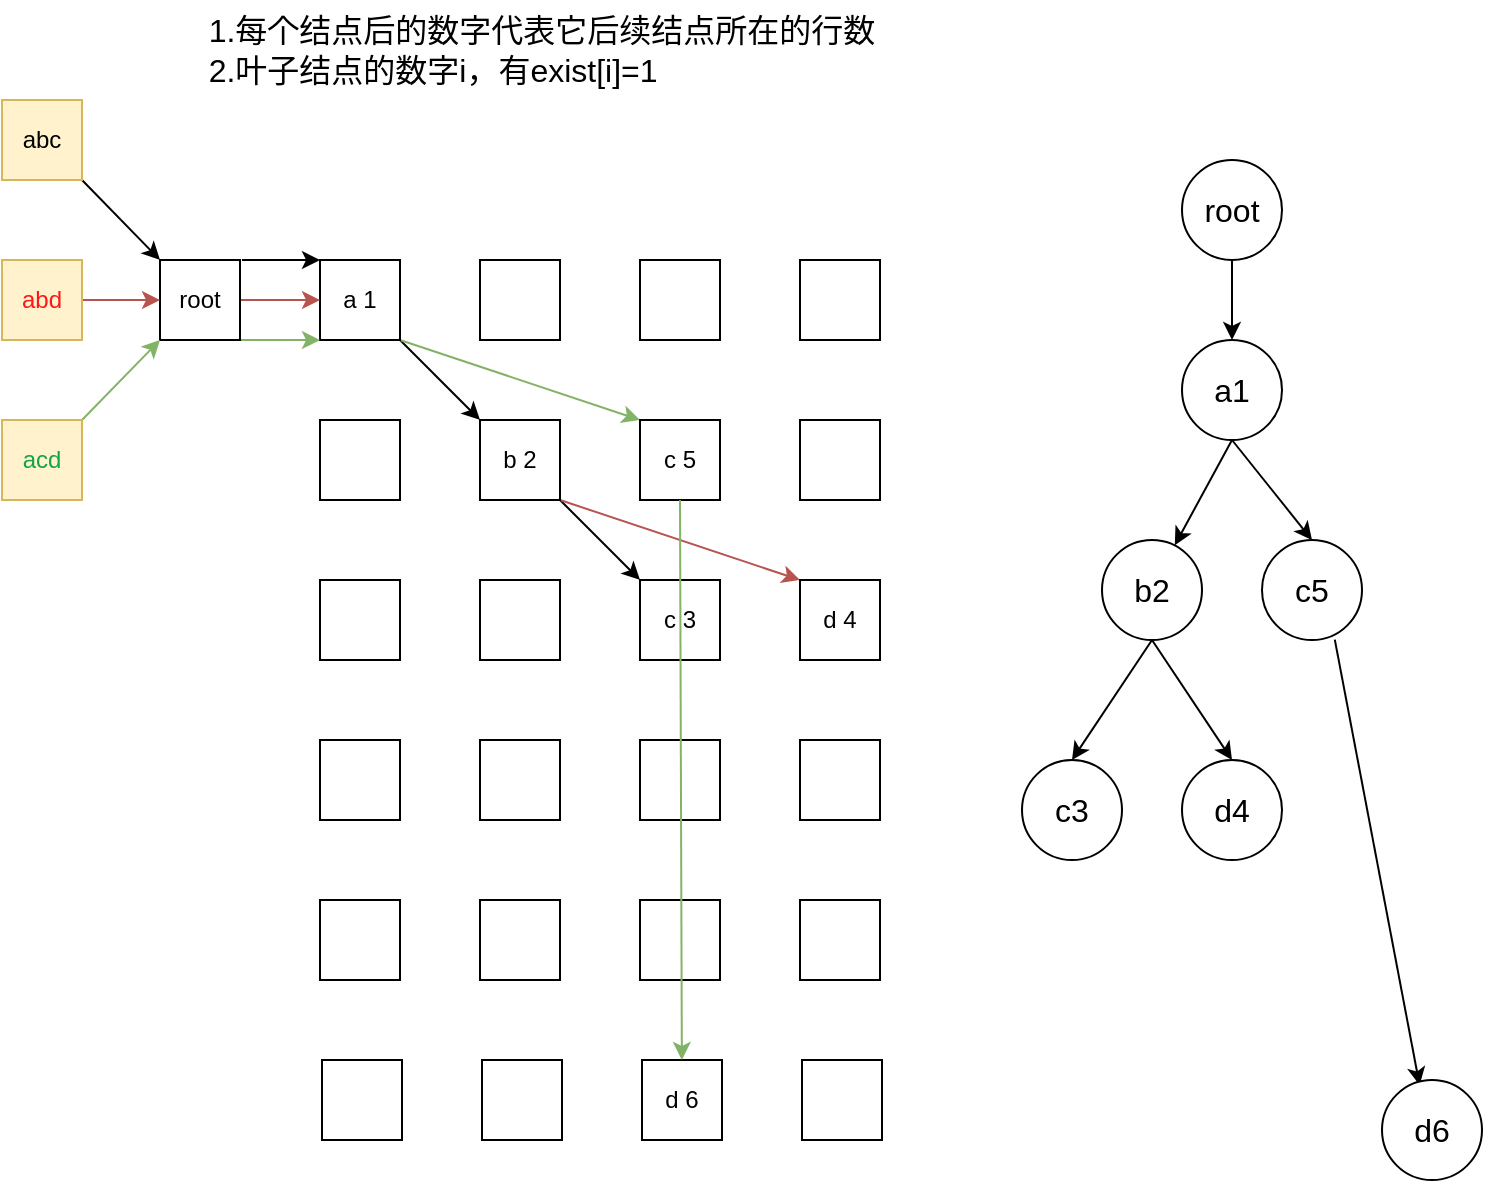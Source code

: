 <mxfile version="21.6.2" type="github">
  <diagram name="第 1 页" id="vjv6d5uPYaNtz-wtYlR8">
    <mxGraphModel dx="996" dy="573" grid="1" gridSize="10" guides="1" tooltips="1" connect="1" arrows="1" fold="1" page="1" pageScale="1" pageWidth="827" pageHeight="1169" math="0" shadow="0">
      <root>
        <mxCell id="0" />
        <mxCell id="_HkqFscheXMKEMCL1cBM-6" value="trie" style="" parent="0" />
        <mxCell id="_HkqFscheXMKEMCL1cBM-22" style="edgeStyle=orthogonalEdgeStyle;rounded=0;orthogonalLoop=1;jettySize=auto;html=1;exitX=0.5;exitY=1;exitDx=0;exitDy=0;entryX=0;entryY=0.5;entryDx=0;entryDy=0;" edge="1" parent="_HkqFscheXMKEMCL1cBM-6" source="_HkqFscheXMKEMCL1cBM-7" target="_HkqFscheXMKEMCL1cBM-8">
          <mxGeometry relative="1" as="geometry" />
        </mxCell>
        <mxCell id="_HkqFscheXMKEMCL1cBM-7" value="root" style="ellipse;whiteSpace=wrap;html=1;fontSize=16;" vertex="1" parent="_HkqFscheXMKEMCL1cBM-6">
          <mxGeometry x="630" y="110" width="50" height="50" as="geometry" />
        </mxCell>
        <mxCell id="_HkqFscheXMKEMCL1cBM-23" style="rounded=0;orthogonalLoop=1;jettySize=auto;html=1;exitX=1;exitY=0.5;exitDx=0;exitDy=0;entryX=0.728;entryY=0.052;entryDx=0;entryDy=0;entryPerimeter=0;" edge="1" parent="_HkqFscheXMKEMCL1cBM-6" source="_HkqFscheXMKEMCL1cBM-8" target="_HkqFscheXMKEMCL1cBM-10">
          <mxGeometry relative="1" as="geometry" />
        </mxCell>
        <mxCell id="_HkqFscheXMKEMCL1cBM-24" style="rounded=0;orthogonalLoop=1;jettySize=auto;html=1;exitX=1;exitY=0.5;exitDx=0;exitDy=0;entryX=0.5;entryY=0;entryDx=0;entryDy=0;" edge="1" parent="_HkqFscheXMKEMCL1cBM-6" source="_HkqFscheXMKEMCL1cBM-8" target="_HkqFscheXMKEMCL1cBM-9">
          <mxGeometry relative="1" as="geometry" />
        </mxCell>
        <mxCell id="_HkqFscheXMKEMCL1cBM-8" value="a1" style="ellipse;whiteSpace=wrap;html=1;fontSize=16;direction=south;" vertex="1" parent="_HkqFscheXMKEMCL1cBM-6">
          <mxGeometry x="630" y="200" width="50" height="50" as="geometry" />
        </mxCell>
        <mxCell id="_HkqFscheXMKEMCL1cBM-27" style="rounded=0;orthogonalLoop=1;jettySize=auto;html=1;exitX=0.728;exitY=0.996;exitDx=0;exitDy=0;exitPerimeter=0;entryX=0.376;entryY=0.052;entryDx=0;entryDy=0;entryPerimeter=0;" edge="1" parent="_HkqFscheXMKEMCL1cBM-6" source="_HkqFscheXMKEMCL1cBM-9" target="_HkqFscheXMKEMCL1cBM-21">
          <mxGeometry relative="1" as="geometry" />
        </mxCell>
        <mxCell id="_HkqFscheXMKEMCL1cBM-9" value="c5" style="ellipse;whiteSpace=wrap;html=1;fontSize=16;" vertex="1" parent="_HkqFscheXMKEMCL1cBM-6">
          <mxGeometry x="670" y="300" width="50" height="50" as="geometry" />
        </mxCell>
        <mxCell id="_HkqFscheXMKEMCL1cBM-25" style="rounded=0;orthogonalLoop=1;jettySize=auto;html=1;exitX=0.5;exitY=1;exitDx=0;exitDy=0;entryX=0.5;entryY=0;entryDx=0;entryDy=0;" edge="1" parent="_HkqFscheXMKEMCL1cBM-6" source="_HkqFscheXMKEMCL1cBM-10" target="_HkqFscheXMKEMCL1cBM-19">
          <mxGeometry relative="1" as="geometry" />
        </mxCell>
        <mxCell id="_HkqFscheXMKEMCL1cBM-26" style="rounded=0;orthogonalLoop=1;jettySize=auto;html=1;exitX=0.5;exitY=1;exitDx=0;exitDy=0;entryX=0.5;entryY=0;entryDx=0;entryDy=0;" edge="1" parent="_HkqFscheXMKEMCL1cBM-6" source="_HkqFscheXMKEMCL1cBM-10" target="_HkqFscheXMKEMCL1cBM-20">
          <mxGeometry relative="1" as="geometry" />
        </mxCell>
        <mxCell id="_HkqFscheXMKEMCL1cBM-10" value="b2" style="ellipse;whiteSpace=wrap;html=1;fontSize=16;" vertex="1" parent="_HkqFscheXMKEMCL1cBM-6">
          <mxGeometry x="590" y="300" width="50" height="50" as="geometry" />
        </mxCell>
        <mxCell id="_HkqFscheXMKEMCL1cBM-19" value="c3" style="ellipse;whiteSpace=wrap;html=1;fontSize=16;" vertex="1" parent="_HkqFscheXMKEMCL1cBM-6">
          <mxGeometry x="550" y="410" width="50" height="50" as="geometry" />
        </mxCell>
        <mxCell id="_HkqFscheXMKEMCL1cBM-20" value="d4" style="ellipse;whiteSpace=wrap;html=1;fontSize=16;" vertex="1" parent="_HkqFscheXMKEMCL1cBM-6">
          <mxGeometry x="630" y="410" width="50" height="50" as="geometry" />
        </mxCell>
        <mxCell id="_HkqFscheXMKEMCL1cBM-21" value="d6" style="ellipse;whiteSpace=wrap;html=1;fontSize=16;" vertex="1" parent="_HkqFscheXMKEMCL1cBM-6">
          <mxGeometry x="730" y="570" width="50" height="50" as="geometry" />
        </mxCell>
        <mxCell id="1" style="" parent="0" />
        <mxCell id="mSLUovQe3_9nCNvYuGnm-36" style="rounded=0;orthogonalLoop=1;jettySize=auto;html=1;exitX=1;exitY=1;exitDx=0;exitDy=0;entryX=0;entryY=0;entryDx=0;entryDy=0;" edge="1" parent="1" source="mSLUovQe3_9nCNvYuGnm-1" target="mSLUovQe3_9nCNvYuGnm-7">
          <mxGeometry relative="1" as="geometry" />
        </mxCell>
        <mxCell id="_HkqFscheXMKEMCL1cBM-17" style="rounded=0;orthogonalLoop=1;jettySize=auto;html=1;exitX=1;exitY=1;exitDx=0;exitDy=0;entryX=0;entryY=0;entryDx=0;entryDy=0;fillColor=#d5e8d4;strokeColor=#82b366;" edge="1" parent="1" source="mSLUovQe3_9nCNvYuGnm-1" target="mSLUovQe3_9nCNvYuGnm-8">
          <mxGeometry relative="1" as="geometry" />
        </mxCell>
        <mxCell id="mSLUovQe3_9nCNvYuGnm-1" value="a 1" style="rounded=0;whiteSpace=wrap;html=1;" vertex="1" parent="1">
          <mxGeometry x="199" y="160" width="40" height="40" as="geometry" />
        </mxCell>
        <mxCell id="mSLUovQe3_9nCNvYuGnm-2" value="" style="rounded=0;whiteSpace=wrap;html=1;" vertex="1" parent="1">
          <mxGeometry x="279" y="160" width="40" height="40" as="geometry" />
        </mxCell>
        <mxCell id="mSLUovQe3_9nCNvYuGnm-3" value="" style="rounded=0;whiteSpace=wrap;html=1;" vertex="1" parent="1">
          <mxGeometry x="359" y="160" width="40" height="40" as="geometry" />
        </mxCell>
        <mxCell id="mSLUovQe3_9nCNvYuGnm-4" value="" style="rounded=0;whiteSpace=wrap;html=1;" vertex="1" parent="1">
          <mxGeometry x="439" y="160" width="40" height="40" as="geometry" />
        </mxCell>
        <mxCell id="mSLUovQe3_9nCNvYuGnm-6" value="" style="rounded=0;whiteSpace=wrap;html=1;" vertex="1" parent="1">
          <mxGeometry x="199" y="240" width="40" height="40" as="geometry" />
        </mxCell>
        <mxCell id="mSLUovQe3_9nCNvYuGnm-29" style="rounded=0;orthogonalLoop=1;jettySize=auto;html=1;exitX=1;exitY=1;exitDx=0;exitDy=0;entryX=0;entryY=0;entryDx=0;entryDy=0;" edge="1" parent="1" source="mSLUovQe3_9nCNvYuGnm-7" target="mSLUovQe3_9nCNvYuGnm-13">
          <mxGeometry relative="1" as="geometry" />
        </mxCell>
        <mxCell id="mSLUovQe3_9nCNvYuGnm-37" style="rounded=0;orthogonalLoop=1;jettySize=auto;html=1;exitX=1;exitY=1;exitDx=0;exitDy=0;entryX=0;entryY=0;entryDx=0;entryDy=0;fillColor=#f8cecc;strokeColor=#b85450;" edge="1" parent="1" source="mSLUovQe3_9nCNvYuGnm-7" target="mSLUovQe3_9nCNvYuGnm-14">
          <mxGeometry relative="1" as="geometry" />
        </mxCell>
        <mxCell id="mSLUovQe3_9nCNvYuGnm-7" value="b 2" style="rounded=0;whiteSpace=wrap;html=1;" vertex="1" parent="1">
          <mxGeometry x="279" y="240" width="40" height="40" as="geometry" />
        </mxCell>
        <mxCell id="mSLUovQe3_9nCNvYuGnm-8" value="c 5" style="rounded=0;whiteSpace=wrap;html=1;" vertex="1" parent="1">
          <mxGeometry x="359" y="240" width="40" height="40" as="geometry" />
        </mxCell>
        <mxCell id="mSLUovQe3_9nCNvYuGnm-9" value="" style="rounded=0;whiteSpace=wrap;html=1;" vertex="1" parent="1">
          <mxGeometry x="439" y="240" width="40" height="40" as="geometry" />
        </mxCell>
        <mxCell id="mSLUovQe3_9nCNvYuGnm-11" value="" style="rounded=0;whiteSpace=wrap;html=1;" vertex="1" parent="1">
          <mxGeometry x="199" y="320" width="40" height="40" as="geometry" />
        </mxCell>
        <mxCell id="mSLUovQe3_9nCNvYuGnm-12" value="" style="rounded=0;whiteSpace=wrap;html=1;" vertex="1" parent="1">
          <mxGeometry x="279" y="320" width="40" height="40" as="geometry" />
        </mxCell>
        <mxCell id="mSLUovQe3_9nCNvYuGnm-13" value="c 3" style="rounded=0;whiteSpace=wrap;html=1;" vertex="1" parent="1">
          <mxGeometry x="359" y="320" width="40" height="40" as="geometry" />
        </mxCell>
        <mxCell id="mSLUovQe3_9nCNvYuGnm-14" value="d 4" style="rounded=0;whiteSpace=wrap;html=1;" vertex="1" parent="1">
          <mxGeometry x="439" y="320" width="40" height="40" as="geometry" />
        </mxCell>
        <mxCell id="mSLUovQe3_9nCNvYuGnm-16" value="" style="rounded=0;whiteSpace=wrap;html=1;" vertex="1" parent="1">
          <mxGeometry x="199" y="400" width="40" height="40" as="geometry" />
        </mxCell>
        <mxCell id="mSLUovQe3_9nCNvYuGnm-17" value="" style="rounded=0;whiteSpace=wrap;html=1;" vertex="1" parent="1">
          <mxGeometry x="279" y="400" width="40" height="40" as="geometry" />
        </mxCell>
        <mxCell id="mSLUovQe3_9nCNvYuGnm-18" value="" style="rounded=0;whiteSpace=wrap;html=1;" vertex="1" parent="1">
          <mxGeometry x="359" y="400" width="40" height="40" as="geometry" />
        </mxCell>
        <mxCell id="mSLUovQe3_9nCNvYuGnm-19" value="" style="rounded=0;whiteSpace=wrap;html=1;" vertex="1" parent="1">
          <mxGeometry x="439" y="400" width="40" height="40" as="geometry" />
        </mxCell>
        <mxCell id="mSLUovQe3_9nCNvYuGnm-27" style="edgeStyle=orthogonalEdgeStyle;rounded=0;orthogonalLoop=1;jettySize=auto;html=1;entryX=0;entryY=0;entryDx=0;entryDy=0;" edge="1" parent="1" target="mSLUovQe3_9nCNvYuGnm-1">
          <mxGeometry relative="1" as="geometry">
            <mxPoint x="160" y="160" as="sourcePoint" />
          </mxGeometry>
        </mxCell>
        <mxCell id="mSLUovQe3_9nCNvYuGnm-33" style="rounded=0;orthogonalLoop=1;jettySize=auto;html=1;exitX=1;exitY=0.5;exitDx=0;exitDy=0;entryX=0;entryY=0.5;entryDx=0;entryDy=0;fillColor=#f8cecc;strokeColor=#b85450;" edge="1" parent="1" source="mSLUovQe3_9nCNvYuGnm-21" target="mSLUovQe3_9nCNvYuGnm-1">
          <mxGeometry relative="1" as="geometry" />
        </mxCell>
        <mxCell id="_HkqFscheXMKEMCL1cBM-16" style="rounded=0;orthogonalLoop=1;jettySize=auto;html=1;exitX=1;exitY=1;exitDx=0;exitDy=0;entryX=0;entryY=1;entryDx=0;entryDy=0;fillColor=#d5e8d4;strokeColor=#82b366;" edge="1" parent="1" source="mSLUovQe3_9nCNvYuGnm-21" target="mSLUovQe3_9nCNvYuGnm-1">
          <mxGeometry relative="1" as="geometry" />
        </mxCell>
        <mxCell id="mSLUovQe3_9nCNvYuGnm-21" value="root" style="rounded=0;whiteSpace=wrap;html=1;" vertex="1" parent="1">
          <mxGeometry x="119" y="160" width="40" height="40" as="geometry" />
        </mxCell>
        <mxCell id="_HkqFscheXMKEMCL1cBM-39" style="rounded=0;orthogonalLoop=1;jettySize=auto;html=1;exitX=1;exitY=1;exitDx=0;exitDy=0;entryX=0;entryY=0;entryDx=0;entryDy=0;" edge="1" parent="1" source="_HkqFscheXMKEMCL1cBM-35" target="mSLUovQe3_9nCNvYuGnm-21">
          <mxGeometry relative="1" as="geometry" />
        </mxCell>
        <mxCell id="_HkqFscheXMKEMCL1cBM-35" value="abc" style="rounded=0;whiteSpace=wrap;html=1;fillColor=#fff2cc;strokeColor=#d6b656;" vertex="1" parent="1">
          <mxGeometry x="40" y="80" width="40" height="40" as="geometry" />
        </mxCell>
        <mxCell id="_HkqFscheXMKEMCL1cBM-36" style="edgeStyle=orthogonalEdgeStyle;rounded=0;orthogonalLoop=1;jettySize=auto;html=1;exitX=1;exitY=0.5;exitDx=0;exitDy=0;entryX=0;entryY=0.5;entryDx=0;entryDy=0;fillColor=#f8cecc;strokeColor=#b85450;" edge="1" parent="1" source="_HkqFscheXMKEMCL1cBM-37">
          <mxGeometry relative="1" as="geometry">
            <mxPoint x="119" y="180" as="targetPoint" />
          </mxGeometry>
        </mxCell>
        <mxCell id="_HkqFscheXMKEMCL1cBM-37" value="abd" style="rounded=0;whiteSpace=wrap;html=1;fillColor=#fff2cc;strokeColor=#d6b656;fontColor=#fd1717;" vertex="1" parent="1">
          <mxGeometry x="40" y="160" width="40" height="40" as="geometry" />
        </mxCell>
        <mxCell id="_HkqFscheXMKEMCL1cBM-40" value="" style="rounded=0;whiteSpace=wrap;html=1;" vertex="1" parent="1">
          <mxGeometry x="199" y="480" width="40" height="40" as="geometry" />
        </mxCell>
        <mxCell id="_HkqFscheXMKEMCL1cBM-41" value="" style="rounded=0;whiteSpace=wrap;html=1;" vertex="1" parent="1">
          <mxGeometry x="279" y="480" width="40" height="40" as="geometry" />
        </mxCell>
        <mxCell id="_HkqFscheXMKEMCL1cBM-42" value="" style="rounded=0;whiteSpace=wrap;html=1;" vertex="1" parent="1">
          <mxGeometry x="359" y="480" width="40" height="40" as="geometry" />
        </mxCell>
        <mxCell id="_HkqFscheXMKEMCL1cBM-43" value="" style="rounded=0;whiteSpace=wrap;html=1;" vertex="1" parent="1">
          <mxGeometry x="439" y="480" width="40" height="40" as="geometry" />
        </mxCell>
        <mxCell id="_HkqFscheXMKEMCL1cBM-51" style="rounded=0;orthogonalLoop=1;jettySize=auto;html=1;exitX=1;exitY=0;exitDx=0;exitDy=0;entryX=0;entryY=1;entryDx=0;entryDy=0;fillColor=#d5e8d4;strokeColor=#82b366;" edge="1" parent="1" source="_HkqFscheXMKEMCL1cBM-44" target="mSLUovQe3_9nCNvYuGnm-21">
          <mxGeometry relative="1" as="geometry" />
        </mxCell>
        <mxCell id="_HkqFscheXMKEMCL1cBM-44" value="acd" style="rounded=0;whiteSpace=wrap;html=1;fillColor=#fff2cc;strokeColor=#d6b656;fontColor=#12a546;" vertex="1" parent="1">
          <mxGeometry x="40" y="240" width="40" height="40" as="geometry" />
        </mxCell>
        <mxCell id="_HkqFscheXMKEMCL1cBM-45" value="" style="rounded=0;whiteSpace=wrap;html=1;" vertex="1" parent="1">
          <mxGeometry x="200" y="560" width="40" height="40" as="geometry" />
        </mxCell>
        <mxCell id="_HkqFscheXMKEMCL1cBM-46" value="" style="rounded=0;whiteSpace=wrap;html=1;" vertex="1" parent="1">
          <mxGeometry x="280" y="560" width="40" height="40" as="geometry" />
        </mxCell>
        <mxCell id="_HkqFscheXMKEMCL1cBM-47" value="d 6" style="rounded=0;whiteSpace=wrap;html=1;" vertex="1" parent="1">
          <mxGeometry x="360" y="560" width="40" height="40" as="geometry" />
        </mxCell>
        <mxCell id="_HkqFscheXMKEMCL1cBM-48" value="" style="rounded=0;whiteSpace=wrap;html=1;" vertex="1" parent="1">
          <mxGeometry x="440" y="560" width="40" height="40" as="geometry" />
        </mxCell>
        <mxCell id="_HkqFscheXMKEMCL1cBM-49" style="rounded=0;orthogonalLoop=1;jettySize=auto;html=1;exitX=0.5;exitY=1;exitDx=0;exitDy=0;fillColor=#d5e8d4;strokeColor=#82b366;" edge="1" parent="1" source="mSLUovQe3_9nCNvYuGnm-8" target="_HkqFscheXMKEMCL1cBM-47">
          <mxGeometry relative="1" as="geometry" />
        </mxCell>
        <mxCell id="_HkqFscheXMKEMCL1cBM-50" value="1.每个结点后的数字代表它后续结点所在的行数&lt;br&gt;&lt;div style=&quot;text-align: left;&quot;&gt;&lt;span style=&quot;background-color: initial;&quot;&gt;2.叶子结点的数字i，有exist[i]=1&lt;/span&gt;&lt;/div&gt;" style="text;html=1;strokeColor=none;fillColor=none;align=center;verticalAlign=middle;whiteSpace=wrap;rounded=0;fontSize=16;" vertex="1" parent="1">
          <mxGeometry x="130" y="30" width="360" height="50" as="geometry" />
        </mxCell>
      </root>
    </mxGraphModel>
  </diagram>
</mxfile>
